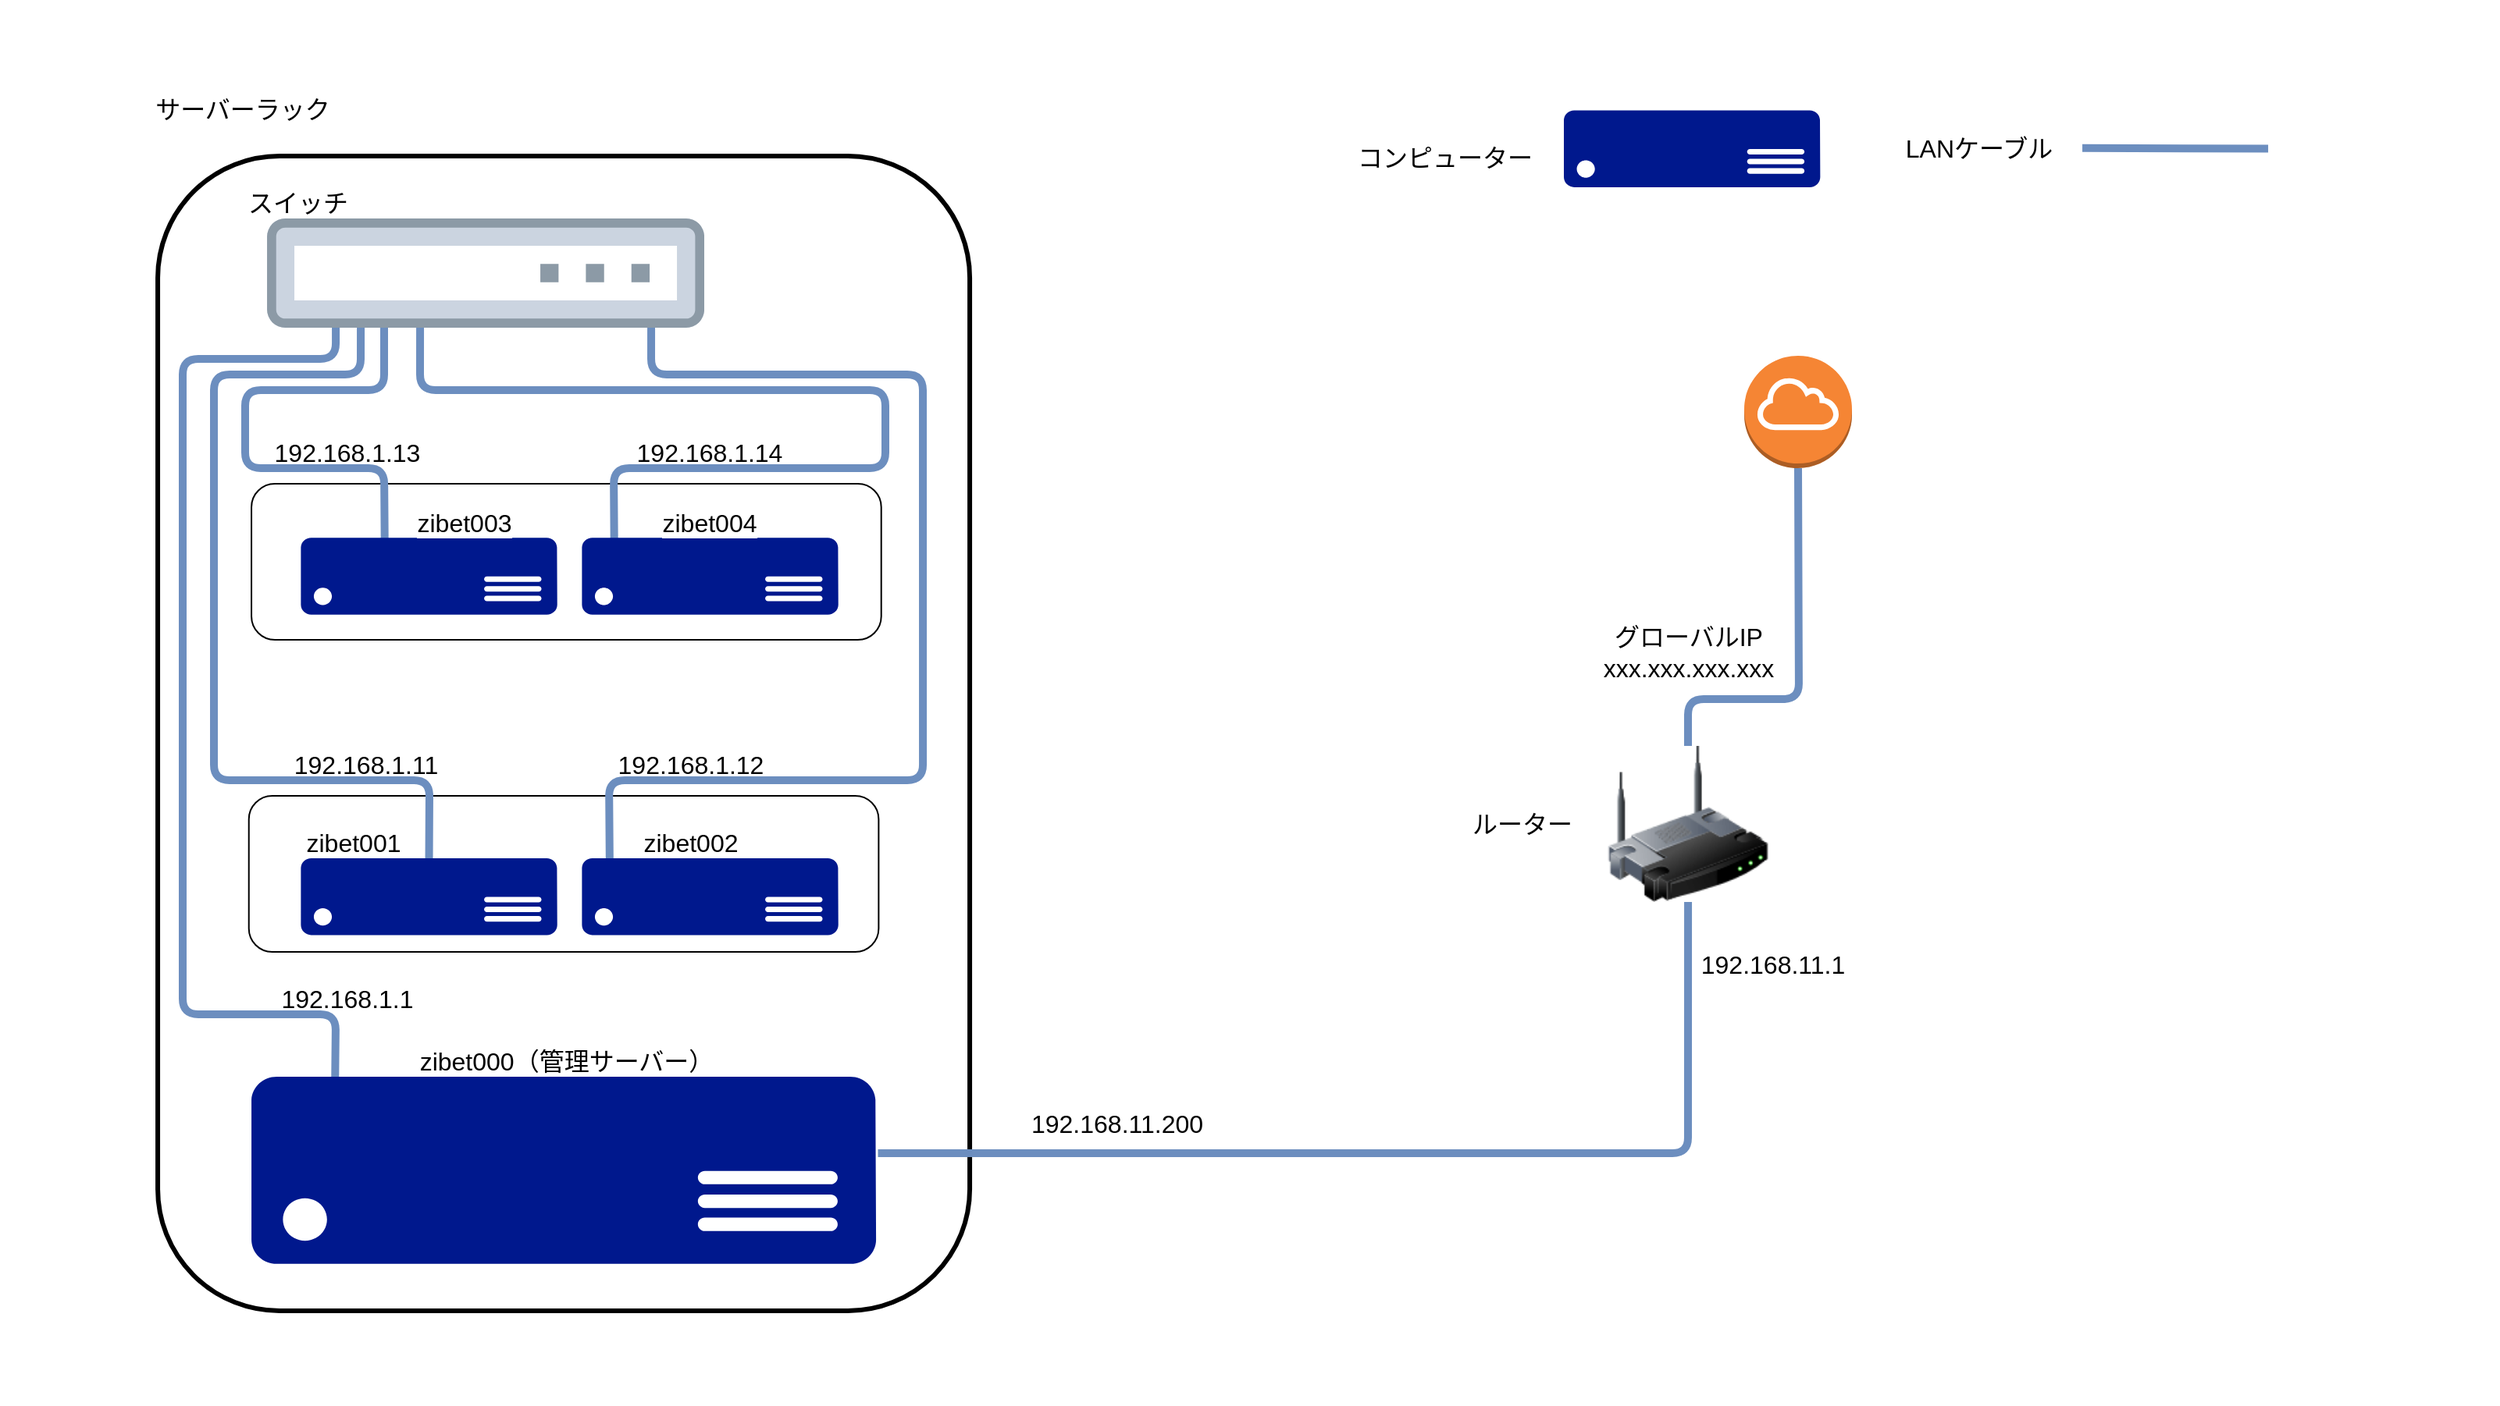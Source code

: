 <mxfile version="15.3.7" type="device"><diagram id="Hysw8FIGKXVoY_4Cf5an" name="Page-1"><mxGraphModel dx="3682" dy="1874" grid="1" gridSize="10" guides="1" tooltips="1" connect="1" arrows="1" fold="1" page="1" pageScale="1" pageWidth="900" pageHeight="1600" math="0" shadow="0"><root><mxCell id="0"/><mxCell id="1" parent="0"/><mxCell id="7gJ34FzjY7_vzehj29g9-59" value="" style="rounded=0;whiteSpace=wrap;html=1;labelBackgroundColor=none;fontSize=16;fontColor=default;strokeWidth=3;align=right;verticalAlign=bottom;strokeColor=none;" vertex="1" parent="1"><mxGeometry x="230" y="280" width="1600" height="900" as="geometry"/></mxCell><mxCell id="7gJ34FzjY7_vzehj29g9-35" value="" style="rounded=1;whiteSpace=wrap;html=1;labelBackgroundColor=default;fontSize=16;fontColor=default;align=right;verticalAlign=bottom;strokeWidth=3;" vertex="1" parent="1"><mxGeometry x="331.03" y="380" width="520" height="740" as="geometry"/></mxCell><mxCell id="7gJ34FzjY7_vzehj29g9-11" value="" style="rounded=1;whiteSpace=wrap;html=1;" vertex="1" parent="1"><mxGeometry x="391.03" y="590" width="403.32" height="100" as="geometry"/></mxCell><mxCell id="7gJ34FzjY7_vzehj29g9-23" value="" style="endArrow=none;html=1;fontSize=16;fontColor=default;strokeWidth=5;fillColor=#dae8fc;strokeColor=#6c8ebf;exitX=0.35;exitY=1;exitDx=0;exitDy=0;exitPerimeter=0;entryX=0.126;entryY=0.094;entryDx=0;entryDy=0;entryPerimeter=0;" edge="1" parent="1" source="7gJ34FzjY7_vzehj29g9-7" target="7gJ34FzjY7_vzehj29g9-3"><mxGeometry width="50" height="50" relative="1" as="geometry"><mxPoint x="501.03" y="500" as="sourcePoint"/><mxPoint x="625.03" y="610" as="targetPoint"/><Array as="points"><mxPoint x="499" y="530"/><mxPoint x="797" y="530"/><mxPoint x="797" y="580"/><mxPoint x="623" y="580"/></Array></mxGeometry></mxCell><mxCell id="7gJ34FzjY7_vzehj29g9-3" value="" style="sketch=0;aspect=fixed;pointerEvents=1;shadow=0;dashed=0;html=1;strokeColor=none;labelPosition=center;verticalLabelPosition=bottom;verticalAlign=top;align=center;fillColor=#00188D;shape=mxgraph.azure.server" vertex="1" parent="1"><mxGeometry x="602.69" y="624.63" width="164.17" height="49.25" as="geometry"/></mxCell><mxCell id="7gJ34FzjY7_vzehj29g9-7" value="" style="aspect=fixed;perimeter=ellipsePerimeter;html=1;align=right;fontSize=16;verticalAlign=bottom;fontColor=default;shadow=0;dashed=0;image;image=img/lib/cumulus/switch_bare_metal_empty.svg;horizontal=1;labelPosition=left;verticalLabelPosition=top;textDirection=rtl;spacing=2;labelBackgroundColor=default;labelBorderColor=none;" vertex="1" parent="1"><mxGeometry x="401.03" y="420" width="280" height="70" as="geometry"/></mxCell><mxCell id="7gJ34FzjY7_vzehj29g9-12" value="" style="sketch=0;aspect=fixed;pointerEvents=1;shadow=0;dashed=0;html=1;strokeColor=none;labelPosition=center;verticalLabelPosition=bottom;verticalAlign=top;align=center;fillColor=#00188D;shape=mxgraph.azure.server" vertex="1" parent="1"><mxGeometry x="391.03" y="970" width="400.01" height="120" as="geometry"/></mxCell><mxCell id="7gJ34FzjY7_vzehj29g9-13" value="" style="rounded=1;whiteSpace=wrap;html=1;" vertex="1" parent="1"><mxGeometry x="389.37" y="790" width="403.32" height="100" as="geometry"/></mxCell><mxCell id="7gJ34FzjY7_vzehj29g9-15" value="" style="sketch=0;aspect=fixed;pointerEvents=1;shadow=0;dashed=0;html=1;strokeColor=none;labelPosition=center;verticalLabelPosition=bottom;verticalAlign=top;align=center;fillColor=#00188D;shape=mxgraph.azure.server" vertex="1" parent="1"><mxGeometry x="422.69" y="830" width="164.17" height="49.25" as="geometry"/></mxCell><mxCell id="7gJ34FzjY7_vzehj29g9-16" value="スイッチ" style="text;html=1;strokeColor=none;fillColor=none;align=center;verticalAlign=middle;whiteSpace=wrap;rounded=0;labelBackgroundColor=default;fontSize=16;fontColor=default;" vertex="1" parent="1"><mxGeometry x="381.03" y="400" width="80" height="20" as="geometry"/></mxCell><mxCell id="7gJ34FzjY7_vzehj29g9-17" value="" style="image;html=1;image=img/lib/clip_art/networking/Wireless_Router_128x128.png;labelBackgroundColor=default;fontSize=16;fontColor=default;align=right;verticalAlign=bottom;" vertex="1" parent="1"><mxGeometry x="1251.03" y="758" width="120" height="100" as="geometry"/></mxCell><mxCell id="7gJ34FzjY7_vzehj29g9-21" value="ルーター" style="text;html=1;strokeColor=none;fillColor=none;align=center;verticalAlign=middle;whiteSpace=wrap;rounded=0;labelBackgroundColor=default;fontSize=16;fontColor=default;" vertex="1" parent="1"><mxGeometry x="1140" y="798" width="130" height="20" as="geometry"/></mxCell><mxCell id="7gJ34FzjY7_vzehj29g9-24" value="" style="endArrow=none;html=1;fontSize=16;fontColor=default;strokeWidth=5;fillColor=#dae8fc;strokeColor=#6c8ebf;entryX=0.327;entryY=0.094;entryDx=0;entryDy=0;entryPerimeter=0;" edge="1" parent="1" target="7gJ34FzjY7_vzehj29g9-10"><mxGeometry width="50" height="50" relative="1" as="geometry"><mxPoint x="476" y="490" as="sourcePoint"/><mxPoint x="478.03" y="610" as="targetPoint"/><Array as="points"><mxPoint x="476" y="530"/><mxPoint x="387" y="530"/><mxPoint x="387" y="580"/><mxPoint x="476" y="580"/></Array></mxGeometry></mxCell><mxCell id="7gJ34FzjY7_vzehj29g9-25" value="" style="endArrow=none;html=1;fontSize=16;fontColor=default;strokeWidth=5;fillColor=#dae8fc;strokeColor=#6c8ebf;entryX=0.108;entryY=0.033;entryDx=0;entryDy=0;entryPerimeter=0;" edge="1" parent="1" target="7gJ34FzjY7_vzehj29g9-14"><mxGeometry width="50" height="50" relative="1" as="geometry"><mxPoint x="647.03" y="490" as="sourcePoint"/><mxPoint x="621.03" y="750" as="targetPoint"/><Array as="points"><mxPoint x="647" y="520"/><mxPoint x="821" y="520"/><mxPoint x="821.03" y="780"/><mxPoint x="620.03" y="780"/></Array></mxGeometry></mxCell><mxCell id="7gJ34FzjY7_vzehj29g9-10" value="" style="sketch=0;aspect=fixed;pointerEvents=1;shadow=0;dashed=0;html=1;strokeColor=none;labelPosition=center;verticalLabelPosition=bottom;verticalAlign=top;align=center;fillColor=#00188D;shape=mxgraph.azure.server" vertex="1" parent="1"><mxGeometry x="422.69" y="624.63" width="164.17" height="49.25" as="geometry"/></mxCell><mxCell id="7gJ34FzjY7_vzehj29g9-14" value="" style="sketch=0;aspect=fixed;pointerEvents=1;shadow=0;dashed=0;html=1;strokeColor=none;labelPosition=center;verticalLabelPosition=bottom;verticalAlign=top;align=center;fillColor=#00188D;shape=mxgraph.azure.server" vertex="1" parent="1"><mxGeometry x="602.69" y="830" width="164.17" height="49.25" as="geometry"/></mxCell><mxCell id="7gJ34FzjY7_vzehj29g9-26" value="" style="endArrow=none;html=1;fontSize=16;fontColor=default;strokeWidth=5;fillColor=#dae8fc;strokeColor=#6c8ebf;exitX=0.5;exitY=1;exitDx=0;exitDy=0;exitPerimeter=0;" edge="1" parent="1" source="7gJ34FzjY7_vzehj29g9-27" target="7gJ34FzjY7_vzehj29g9-17"><mxGeometry width="50" height="50" relative="1" as="geometry"><mxPoint x="1331.03" y="638" as="sourcePoint"/><mxPoint x="1271.03" y="638" as="targetPoint"/><Array as="points"><mxPoint x="1382" y="728"/><mxPoint x="1311" y="728"/></Array></mxGeometry></mxCell><mxCell id="7gJ34FzjY7_vzehj29g9-27" value="" style="outlineConnect=0;dashed=0;verticalLabelPosition=bottom;verticalAlign=top;align=center;html=1;shape=mxgraph.aws3.internet_gateway;fillColor=#F58534;gradientColor=none;labelBackgroundColor=default;fontSize=16;fontColor=default;" vertex="1" parent="1"><mxGeometry x="1347" y="508" width="69" height="72" as="geometry"/></mxCell><mxCell id="7gJ34FzjY7_vzehj29g9-30" value="" style="endArrow=none;html=1;fontSize=16;fontColor=default;strokeWidth=5;fillColor=#dae8fc;strokeColor=#6c8ebf;entryX=0.5;entryY=0;entryDx=0;entryDy=0;entryPerimeter=0;" edge="1" parent="1" target="7gJ34FzjY7_vzehj29g9-15"><mxGeometry width="50" height="50" relative="1" as="geometry"><mxPoint x="461.03" y="490" as="sourcePoint"/><mxPoint x="454.6" y="758.125" as="targetPoint"/><Array as="points"><mxPoint x="461" y="520"/><mxPoint x="367" y="520"/><mxPoint x="367" y="780"/><mxPoint x="505.03" y="780"/></Array></mxGeometry></mxCell><mxCell id="7gJ34FzjY7_vzehj29g9-31" value="" style="endArrow=none;html=1;fontSize=16;fontColor=default;strokeWidth=5;fillColor=#dae8fc;strokeColor=#6c8ebf;entryX=0.134;entryY=0;entryDx=0;entryDy=0;entryPerimeter=0;" edge="1" parent="1" target="7gJ34FzjY7_vzehj29g9-12"><mxGeometry width="50" height="50" relative="1" as="geometry"><mxPoint x="445.03" y="490" as="sourcePoint"/><mxPoint x="444.6" y="899.995" as="targetPoint"/><Array as="points"><mxPoint x="445.03" y="510"/><mxPoint x="347" y="510"/><mxPoint x="347" y="930"/><mxPoint x="445.03" y="930"/></Array></mxGeometry></mxCell><mxCell id="7gJ34FzjY7_vzehj29g9-33" value="" style="endArrow=none;html=1;fontSize=16;fontColor=default;strokeWidth=5;fillColor=#dae8fc;strokeColor=#6c8ebf;exitX=0.5;exitY=1;exitDx=0;exitDy=0;entryX=1.003;entryY=0.408;entryDx=0;entryDy=0;entryPerimeter=0;" edge="1" parent="1" source="7gJ34FzjY7_vzehj29g9-17" target="7gJ34FzjY7_vzehj29g9-12"><mxGeometry width="50" height="50" relative="1" as="geometry"><mxPoint x="985.53" y="522" as="sourcePoint"/><mxPoint x="961.948" y="630" as="targetPoint"/><Array as="points"><mxPoint x="1311" y="1019"/></Array></mxGeometry></mxCell><mxCell id="7gJ34FzjY7_vzehj29g9-36" value="サーバーラック" style="text;html=1;strokeColor=none;fillColor=none;align=center;verticalAlign=middle;whiteSpace=wrap;rounded=0;labelBackgroundColor=default;fontSize=16;fontColor=default;" vertex="1" parent="1"><mxGeometry x="310" y="340" width="151.03" height="20" as="geometry"/></mxCell><mxCell id="7gJ34FzjY7_vzehj29g9-37" value="zibet000（管理サーバー）" style="text;html=1;strokeColor=none;fillColor=none;align=center;verticalAlign=middle;whiteSpace=wrap;rounded=0;labelBackgroundColor=default;fontSize=16;fontColor=default;" vertex="1" parent="1"><mxGeometry x="487.69" y="950" width="210" height="20" as="geometry"/></mxCell><mxCell id="7gJ34FzjY7_vzehj29g9-38" value="zibet003" style="text;html=1;strokeColor=none;fillColor=none;align=center;verticalAlign=middle;whiteSpace=wrap;rounded=0;labelBackgroundColor=default;fontSize=16;fontColor=default;" vertex="1" parent="1"><mxGeometry x="451.66" y="604.63" width="151.03" height="20" as="geometry"/></mxCell><mxCell id="7gJ34FzjY7_vzehj29g9-39" value="zibet004" style="text;html=1;strokeColor=none;fillColor=none;align=center;verticalAlign=middle;whiteSpace=wrap;rounded=0;labelBackgroundColor=default;fontSize=16;fontColor=default;" vertex="1" parent="1"><mxGeometry x="609.26" y="604.63" width="151.03" height="20" as="geometry"/></mxCell><mxCell id="7gJ34FzjY7_vzehj29g9-40" value="zibet001" style="text;html=1;strokeColor=none;fillColor=none;align=center;verticalAlign=middle;whiteSpace=wrap;rounded=0;labelBackgroundColor=default;fontSize=16;fontColor=default;" vertex="1" parent="1"><mxGeometry x="381.03" y="810" width="151.03" height="20" as="geometry"/></mxCell><mxCell id="7gJ34FzjY7_vzehj29g9-41" value="zibet002" style="text;html=1;strokeColor=none;fillColor=none;align=center;verticalAlign=middle;whiteSpace=wrap;rounded=0;labelBackgroundColor=default;fontSize=16;fontColor=default;" vertex="1" parent="1"><mxGeometry x="597" y="810" width="151.03" height="20" as="geometry"/></mxCell><mxCell id="7gJ34FzjY7_vzehj29g9-42" value="192.168.1.14" style="text;html=1;strokeColor=none;fillColor=none;align=center;verticalAlign=middle;whiteSpace=wrap;rounded=0;labelBackgroundColor=none;fontSize=16;fontColor=default;" vertex="1" parent="1"><mxGeometry x="609.26" y="560" width="151.03" height="20" as="geometry"/></mxCell><mxCell id="7gJ34FzjY7_vzehj29g9-43" value="192.168.1.13" style="text;html=1;strokeColor=none;fillColor=none;align=center;verticalAlign=middle;whiteSpace=wrap;rounded=0;labelBackgroundColor=none;fontSize=16;fontColor=default;" vertex="1" parent="1"><mxGeometry x="377" y="560" width="151.03" height="20" as="geometry"/></mxCell><mxCell id="7gJ34FzjY7_vzehj29g9-45" value="192.168.1.12" style="text;html=1;strokeColor=none;fillColor=none;align=center;verticalAlign=middle;whiteSpace=wrap;rounded=0;labelBackgroundColor=none;fontSize=16;fontColor=default;" vertex="1" parent="1"><mxGeometry x="597" y="760" width="151.03" height="20" as="geometry"/></mxCell><mxCell id="7gJ34FzjY7_vzehj29g9-46" value="192.168.1.11" style="text;html=1;strokeColor=none;fillColor=none;align=center;verticalAlign=middle;whiteSpace=wrap;rounded=0;labelBackgroundColor=none;fontSize=16;fontColor=default;" vertex="1" parent="1"><mxGeometry x="389.37" y="760" width="151.03" height="20" as="geometry"/></mxCell><mxCell id="7gJ34FzjY7_vzehj29g9-47" value="192.168.1.1" style="text;html=1;strokeColor=none;fillColor=none;align=center;verticalAlign=middle;whiteSpace=wrap;rounded=0;labelBackgroundColor=none;fontSize=16;fontColor=default;" vertex="1" parent="1"><mxGeometry x="377" y="910" width="151.03" height="20" as="geometry"/></mxCell><mxCell id="7gJ34FzjY7_vzehj29g9-48" value="192.168.11.200" style="text;html=1;strokeColor=none;fillColor=none;align=center;verticalAlign=middle;whiteSpace=wrap;rounded=0;labelBackgroundColor=none;fontSize=16;fontColor=default;" vertex="1" parent="1"><mxGeometry x="870" y="990" width="151.03" height="20" as="geometry"/></mxCell><mxCell id="7gJ34FzjY7_vzehj29g9-49" value="192.168.11.1" style="text;html=1;strokeColor=none;fillColor=none;align=center;verticalAlign=middle;whiteSpace=wrap;rounded=0;labelBackgroundColor=none;fontSize=16;fontColor=default;" vertex="1" parent="1"><mxGeometry x="1290" y="888" width="151.03" height="20" as="geometry"/></mxCell><mxCell id="7gJ34FzjY7_vzehj29g9-50" value="グローバルIP&lt;br&gt;xxx.xxx.xxx.xxx" style="text;html=1;strokeColor=none;fillColor=none;align=center;verticalAlign=middle;whiteSpace=wrap;rounded=0;labelBackgroundColor=none;fontSize=16;fontColor=default;" vertex="1" parent="1"><mxGeometry x="1235.52" y="688" width="151.03" height="20" as="geometry"/></mxCell><mxCell id="7gJ34FzjY7_vzehj29g9-53" style="edgeStyle=orthogonalEdgeStyle;rounded=0;orthogonalLoop=1;jettySize=auto;html=1;exitX=0.5;exitY=1;exitDx=0;exitDy=0;fontSize=16;fontColor=default;strokeWidth=5;" edge="1" parent="1" source="7gJ34FzjY7_vzehj29g9-49" target="7gJ34FzjY7_vzehj29g9-49"><mxGeometry relative="1" as="geometry"/></mxCell><mxCell id="7gJ34FzjY7_vzehj29g9-54" value="" style="sketch=0;aspect=fixed;pointerEvents=1;shadow=0;dashed=0;html=1;strokeColor=none;labelPosition=center;verticalLabelPosition=bottom;verticalAlign=top;align=center;fillColor=#00188D;shape=mxgraph.azure.server" vertex="1" parent="1"><mxGeometry x="1231.5" y="350.75" width="164.17" height="49.25" as="geometry"/></mxCell><mxCell id="7gJ34FzjY7_vzehj29g9-55" value="コンピューター" style="text;html=1;strokeColor=none;fillColor=none;align=center;verticalAlign=middle;whiteSpace=wrap;rounded=0;labelBackgroundColor=default;fontSize=16;fontColor=default;" vertex="1" parent="1"><mxGeometry x="1080.47" y="370.75" width="151.03" height="20" as="geometry"/></mxCell><mxCell id="7gJ34FzjY7_vzehj29g9-56" value="" style="endArrow=none;html=1;fontSize=16;fontColor=default;strokeWidth=5;fillColor=#dae8fc;strokeColor=#6c8ebf;" edge="1" parent="1"><mxGeometry width="50" height="50" relative="1" as="geometry"><mxPoint x="1563.53" y="374.87" as="sourcePoint"/><mxPoint x="1682.53" y="375.24" as="targetPoint"/></mxGeometry></mxCell><mxCell id="7gJ34FzjY7_vzehj29g9-57" value="LANケーブル" style="text;html=1;strokeColor=none;fillColor=none;align=center;verticalAlign=middle;whiteSpace=wrap;rounded=0;labelBackgroundColor=default;fontSize=16;fontColor=default;" vertex="1" parent="1"><mxGeometry x="1421.79" y="365.37" width="151.03" height="20" as="geometry"/></mxCell></root></mxGraphModel></diagram></mxfile>